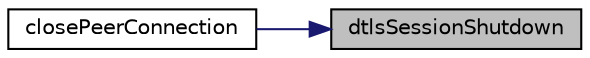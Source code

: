 digraph "dtlsSessionShutdown"
{
 // LATEX_PDF_SIZE
  edge [fontname="Helvetica",fontsize="10",labelfontname="Helvetica",labelfontsize="10"];
  node [fontname="Helvetica",fontsize="10",shape=record];
  rankdir="RL";
  Node1 [label="dtlsSessionShutdown",height=0.2,width=0.4,color="black", fillcolor="grey75", style="filled", fontcolor="black",tooltip=" "];
  Node1 -> Node2 [dir="back",color="midnightblue",fontsize="10",style="solid",fontname="Helvetica"];
  Node2 [label="closePeerConnection",height=0.2,width=0.4,color="black", fillcolor="white", style="filled",URL="$group__PublicMemberFunctions.html#ga9babad6ea2bc9bb97279c7034697375a",tooltip="Close the underlying DTLS session and IceAgent connection. Trigger RtcOnConnectionStateChange to RTC_..."];
}
